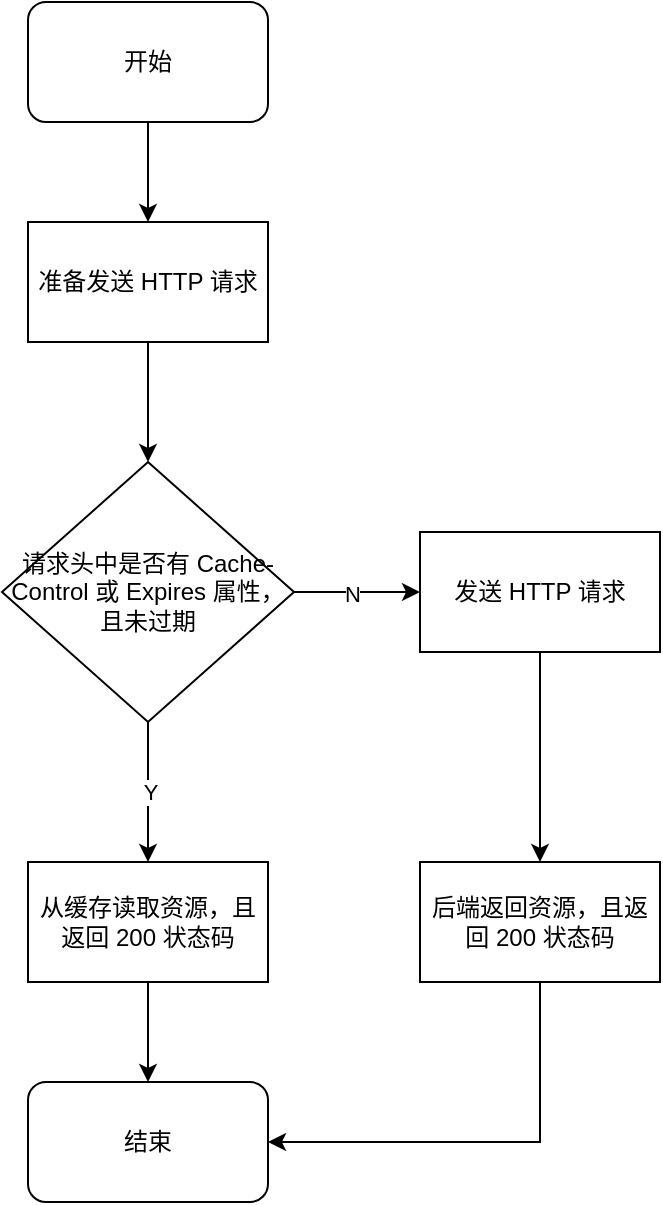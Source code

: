 <mxfile version="14.1.8" type="device"><diagram id="rui7u5LIzk1C9CAmnpg8" name="第 1 页"><mxGraphModel dx="907" dy="672" grid="1" gridSize="10" guides="1" tooltips="1" connect="1" arrows="1" fold="1" page="1" pageScale="1" pageWidth="827" pageHeight="1169" math="0" shadow="0"><root><mxCell id="0"/><mxCell id="1" parent="0"/><mxCell id="NxVUazrR7o01DsRltVuD-11" style="edgeStyle=orthogonalEdgeStyle;rounded=0;orthogonalLoop=1;jettySize=auto;html=1;entryX=0.5;entryY=0;entryDx=0;entryDy=0;" edge="1" parent="1" source="NxVUazrR7o01DsRltVuD-7" target="NxVUazrR7o01DsRltVuD-9"><mxGeometry relative="1" as="geometry"/></mxCell><mxCell id="NxVUazrR7o01DsRltVuD-7" value="准备发送 HTTP 请求" style="rounded=0;whiteSpace=wrap;html=1;" vertex="1" parent="1"><mxGeometry x="354" y="150" width="120" height="60" as="geometry"/></mxCell><mxCell id="NxVUazrR7o01DsRltVuD-10" style="edgeStyle=orthogonalEdgeStyle;rounded=0;orthogonalLoop=1;jettySize=auto;html=1;entryX=0.5;entryY=0;entryDx=0;entryDy=0;" edge="1" parent="1" source="NxVUazrR7o01DsRltVuD-8" target="NxVUazrR7o01DsRltVuD-7"><mxGeometry relative="1" as="geometry"/></mxCell><mxCell id="NxVUazrR7o01DsRltVuD-8" value="开始" style="rounded=1;whiteSpace=wrap;html=1;" vertex="1" parent="1"><mxGeometry x="354" y="40" width="120" height="60" as="geometry"/></mxCell><mxCell id="NxVUazrR7o01DsRltVuD-12" value="Y" style="edgeStyle=orthogonalEdgeStyle;rounded=0;orthogonalLoop=1;jettySize=auto;html=1;" edge="1" parent="1" source="NxVUazrR7o01DsRltVuD-9"><mxGeometry relative="1" as="geometry"><mxPoint x="414" y="470" as="targetPoint"/></mxGeometry></mxCell><mxCell id="NxVUazrR7o01DsRltVuD-18" style="edgeStyle=orthogonalEdgeStyle;rounded=0;orthogonalLoop=1;jettySize=auto;html=1;entryX=0;entryY=0.5;entryDx=0;entryDy=0;" edge="1" parent="1" source="NxVUazrR7o01DsRltVuD-9" target="NxVUazrR7o01DsRltVuD-16"><mxGeometry relative="1" as="geometry"/></mxCell><mxCell id="NxVUazrR7o01DsRltVuD-21" value="N" style="edgeLabel;html=1;align=center;verticalAlign=middle;resizable=0;points=[];" vertex="1" connectable="0" parent="NxVUazrR7o01DsRltVuD-18"><mxGeometry x="-0.079" y="-1" relative="1" as="geometry"><mxPoint as="offset"/></mxGeometry></mxCell><mxCell id="NxVUazrR7o01DsRltVuD-9" value="请求头中是否有 Cache-Control 或 Expires 属性，且未过期" style="rhombus;whiteSpace=wrap;html=1;" vertex="1" parent="1"><mxGeometry x="341" y="270" width="146" height="130" as="geometry"/></mxCell><mxCell id="NxVUazrR7o01DsRltVuD-15" style="edgeStyle=orthogonalEdgeStyle;rounded=0;orthogonalLoop=1;jettySize=auto;html=1;entryX=0.5;entryY=0;entryDx=0;entryDy=0;" edge="1" parent="1" source="NxVUazrR7o01DsRltVuD-13" target="NxVUazrR7o01DsRltVuD-14"><mxGeometry relative="1" as="geometry"/></mxCell><mxCell id="NxVUazrR7o01DsRltVuD-13" value="从缓存读取资源，且返回 200 状态码" style="rounded=0;whiteSpace=wrap;html=1;" vertex="1" parent="1"><mxGeometry x="354" y="470" width="120" height="60" as="geometry"/></mxCell><mxCell id="NxVUazrR7o01DsRltVuD-14" value="结束" style="rounded=1;whiteSpace=wrap;html=1;" vertex="1" parent="1"><mxGeometry x="354" y="580" width="120" height="60" as="geometry"/></mxCell><mxCell id="NxVUazrR7o01DsRltVuD-19" style="edgeStyle=orthogonalEdgeStyle;rounded=0;orthogonalLoop=1;jettySize=auto;html=1;entryX=0.5;entryY=0;entryDx=0;entryDy=0;" edge="1" parent="1" source="NxVUazrR7o01DsRltVuD-16" target="NxVUazrR7o01DsRltVuD-17"><mxGeometry relative="1" as="geometry"/></mxCell><mxCell id="NxVUazrR7o01DsRltVuD-16" value="发送 HTTP 请求" style="rounded=0;whiteSpace=wrap;html=1;" vertex="1" parent="1"><mxGeometry x="550" y="305" width="120" height="60" as="geometry"/></mxCell><mxCell id="NxVUazrR7o01DsRltVuD-20" style="edgeStyle=orthogonalEdgeStyle;rounded=0;orthogonalLoop=1;jettySize=auto;html=1;entryX=1;entryY=0.5;entryDx=0;entryDy=0;exitX=0.5;exitY=1;exitDx=0;exitDy=0;" edge="1" parent="1" source="NxVUazrR7o01DsRltVuD-17" target="NxVUazrR7o01DsRltVuD-14"><mxGeometry relative="1" as="geometry"/></mxCell><mxCell id="NxVUazrR7o01DsRltVuD-17" value="后端返回资源，且返回 200 状态码" style="rounded=0;whiteSpace=wrap;html=1;" vertex="1" parent="1"><mxGeometry x="550" y="470" width="120" height="60" as="geometry"/></mxCell></root></mxGraphModel></diagram></mxfile>